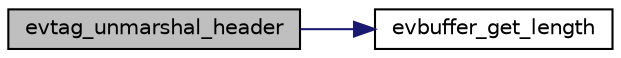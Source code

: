 digraph "evtag_unmarshal_header"
{
 // LATEX_PDF_SIZE
  edge [fontname="Helvetica",fontsize="10",labelfontname="Helvetica",labelfontsize="10"];
  node [fontname="Helvetica",fontsize="10",shape=record];
  rankdir="LR";
  Node1 [label="evtag_unmarshal_header",height=0.2,width=0.4,color="black", fillcolor="grey75", style="filled", fontcolor="black",tooltip=" "];
  Node1 -> Node2 [color="midnightblue",fontsize="10",style="solid",fontname="Helvetica"];
  Node2 [label="evbuffer_get_length",height=0.2,width=0.4,color="black", fillcolor="white", style="filled",URL="$buffer_8h.html#a808db707e84e20229b2aafdcaba6c708",tooltip=" "];
}
